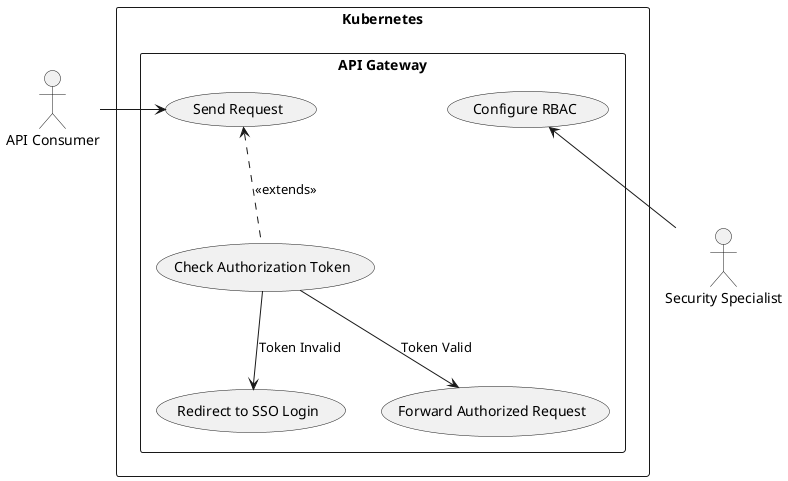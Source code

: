 @startuml

actor "API Consumer" as consumer
actor "Security Specialist" as security

rectangle "Kubernetes" as K8s {
  rectangle "API Gateway" as System {
    usecase "Send Request" as uc0
    usecase "Check Authorization Token" as uc1
    usecase "Redirect to SSO Login" as uc2
    usecase "Forward Authorized Request" as uc3
    usecase "Configure RBAC" as uc4
  }
}

uc0 <-L- consumer
uc0 <.. uc1 : <<extends>>
uc1 --> uc2 : Token Invalid
uc1 --> uc3 : Token Valid
uc4 <-- security

@enduml
